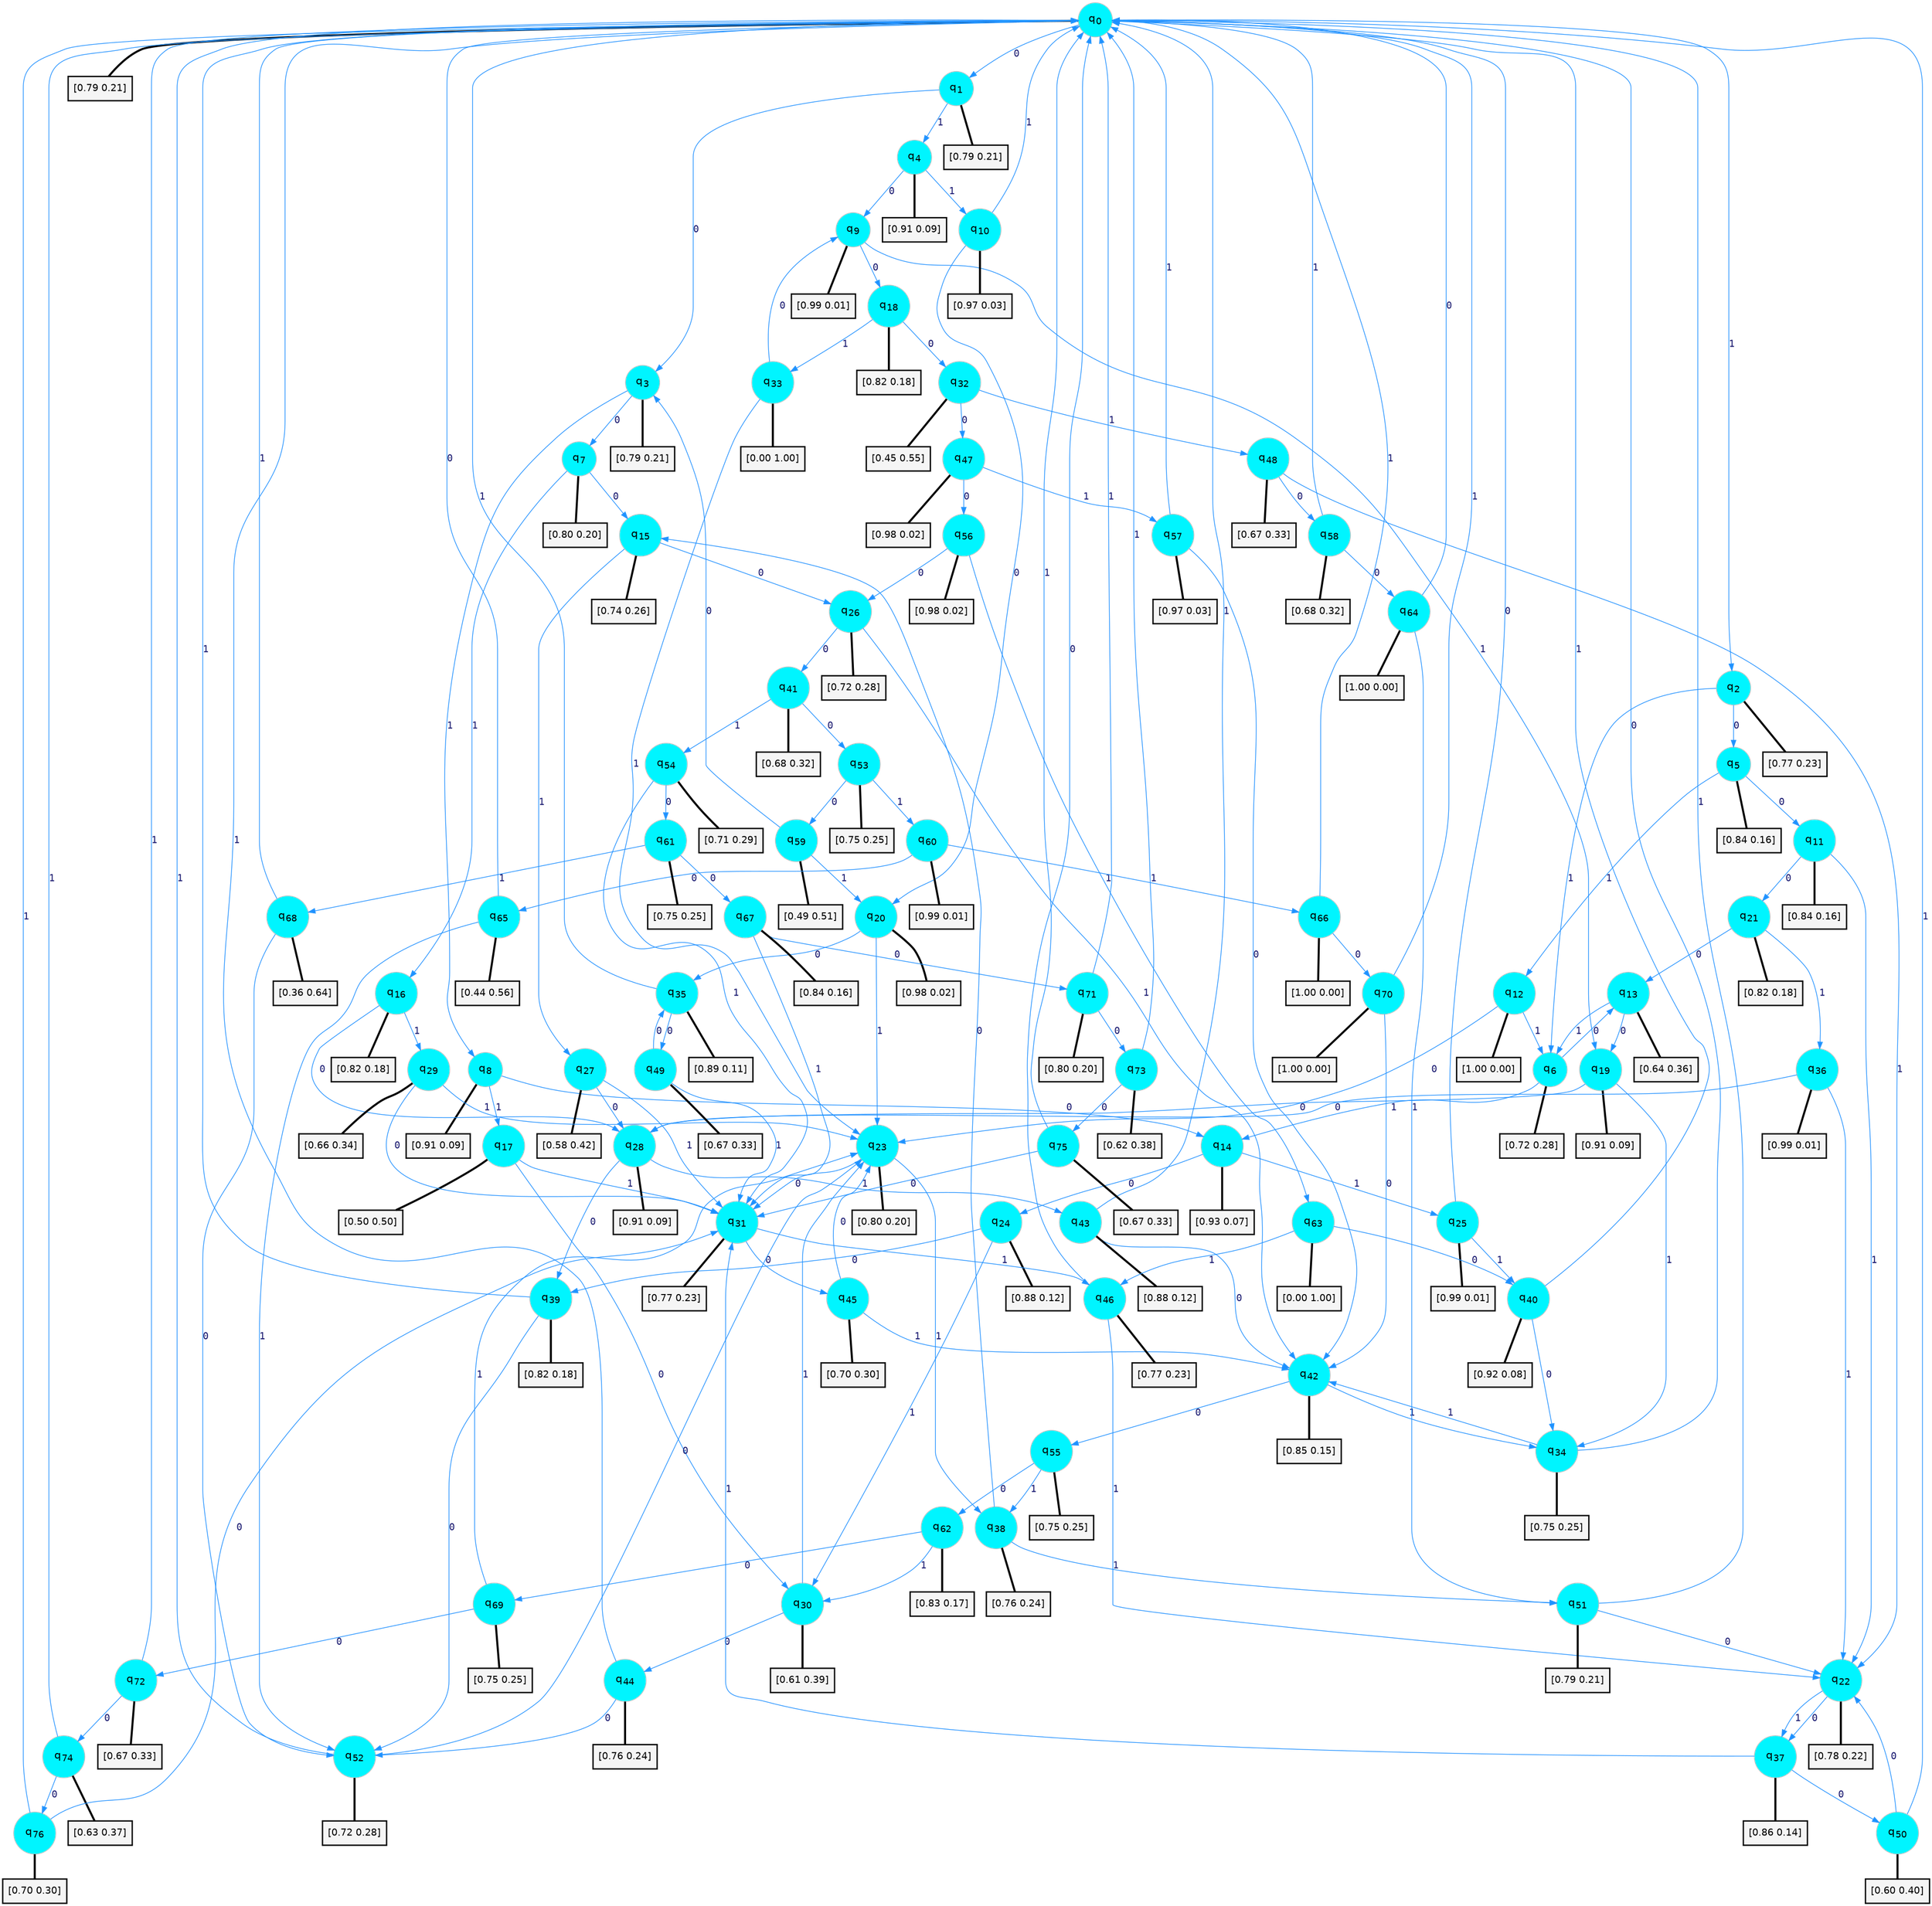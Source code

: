 digraph G {
graph [
bgcolor=transparent, dpi=300, rankdir=TD, size="40,25"];
node [
color=gray, fillcolor=turquoise1, fontcolor=black, fontname=Helvetica, fontsize=16, fontweight=bold, shape=circle, style=filled];
edge [
arrowsize=1, color=dodgerblue1, fontcolor=midnightblue, fontname=courier, fontweight=bold, penwidth=1, style=solid, weight=20];
0[label=<q<SUB>0</SUB>>];
1[label=<q<SUB>1</SUB>>];
2[label=<q<SUB>2</SUB>>];
3[label=<q<SUB>3</SUB>>];
4[label=<q<SUB>4</SUB>>];
5[label=<q<SUB>5</SUB>>];
6[label=<q<SUB>6</SUB>>];
7[label=<q<SUB>7</SUB>>];
8[label=<q<SUB>8</SUB>>];
9[label=<q<SUB>9</SUB>>];
10[label=<q<SUB>10</SUB>>];
11[label=<q<SUB>11</SUB>>];
12[label=<q<SUB>12</SUB>>];
13[label=<q<SUB>13</SUB>>];
14[label=<q<SUB>14</SUB>>];
15[label=<q<SUB>15</SUB>>];
16[label=<q<SUB>16</SUB>>];
17[label=<q<SUB>17</SUB>>];
18[label=<q<SUB>18</SUB>>];
19[label=<q<SUB>19</SUB>>];
20[label=<q<SUB>20</SUB>>];
21[label=<q<SUB>21</SUB>>];
22[label=<q<SUB>22</SUB>>];
23[label=<q<SUB>23</SUB>>];
24[label=<q<SUB>24</SUB>>];
25[label=<q<SUB>25</SUB>>];
26[label=<q<SUB>26</SUB>>];
27[label=<q<SUB>27</SUB>>];
28[label=<q<SUB>28</SUB>>];
29[label=<q<SUB>29</SUB>>];
30[label=<q<SUB>30</SUB>>];
31[label=<q<SUB>31</SUB>>];
32[label=<q<SUB>32</SUB>>];
33[label=<q<SUB>33</SUB>>];
34[label=<q<SUB>34</SUB>>];
35[label=<q<SUB>35</SUB>>];
36[label=<q<SUB>36</SUB>>];
37[label=<q<SUB>37</SUB>>];
38[label=<q<SUB>38</SUB>>];
39[label=<q<SUB>39</SUB>>];
40[label=<q<SUB>40</SUB>>];
41[label=<q<SUB>41</SUB>>];
42[label=<q<SUB>42</SUB>>];
43[label=<q<SUB>43</SUB>>];
44[label=<q<SUB>44</SUB>>];
45[label=<q<SUB>45</SUB>>];
46[label=<q<SUB>46</SUB>>];
47[label=<q<SUB>47</SUB>>];
48[label=<q<SUB>48</SUB>>];
49[label=<q<SUB>49</SUB>>];
50[label=<q<SUB>50</SUB>>];
51[label=<q<SUB>51</SUB>>];
52[label=<q<SUB>52</SUB>>];
53[label=<q<SUB>53</SUB>>];
54[label=<q<SUB>54</SUB>>];
55[label=<q<SUB>55</SUB>>];
56[label=<q<SUB>56</SUB>>];
57[label=<q<SUB>57</SUB>>];
58[label=<q<SUB>58</SUB>>];
59[label=<q<SUB>59</SUB>>];
60[label=<q<SUB>60</SUB>>];
61[label=<q<SUB>61</SUB>>];
62[label=<q<SUB>62</SUB>>];
63[label=<q<SUB>63</SUB>>];
64[label=<q<SUB>64</SUB>>];
65[label=<q<SUB>65</SUB>>];
66[label=<q<SUB>66</SUB>>];
67[label=<q<SUB>67</SUB>>];
68[label=<q<SUB>68</SUB>>];
69[label=<q<SUB>69</SUB>>];
70[label=<q<SUB>70</SUB>>];
71[label=<q<SUB>71</SUB>>];
72[label=<q<SUB>72</SUB>>];
73[label=<q<SUB>73</SUB>>];
74[label=<q<SUB>74</SUB>>];
75[label=<q<SUB>75</SUB>>];
76[label=<q<SUB>76</SUB>>];
77[label="[0.79 0.21]", shape=box,fontcolor=black, fontname=Helvetica, fontsize=14, penwidth=2, fillcolor=whitesmoke,color=black];
78[label="[0.79 0.21]", shape=box,fontcolor=black, fontname=Helvetica, fontsize=14, penwidth=2, fillcolor=whitesmoke,color=black];
79[label="[0.77 0.23]", shape=box,fontcolor=black, fontname=Helvetica, fontsize=14, penwidth=2, fillcolor=whitesmoke,color=black];
80[label="[0.79 0.21]", shape=box,fontcolor=black, fontname=Helvetica, fontsize=14, penwidth=2, fillcolor=whitesmoke,color=black];
81[label="[0.91 0.09]", shape=box,fontcolor=black, fontname=Helvetica, fontsize=14, penwidth=2, fillcolor=whitesmoke,color=black];
82[label="[0.84 0.16]", shape=box,fontcolor=black, fontname=Helvetica, fontsize=14, penwidth=2, fillcolor=whitesmoke,color=black];
83[label="[0.72 0.28]", shape=box,fontcolor=black, fontname=Helvetica, fontsize=14, penwidth=2, fillcolor=whitesmoke,color=black];
84[label="[0.80 0.20]", shape=box,fontcolor=black, fontname=Helvetica, fontsize=14, penwidth=2, fillcolor=whitesmoke,color=black];
85[label="[0.91 0.09]", shape=box,fontcolor=black, fontname=Helvetica, fontsize=14, penwidth=2, fillcolor=whitesmoke,color=black];
86[label="[0.99 0.01]", shape=box,fontcolor=black, fontname=Helvetica, fontsize=14, penwidth=2, fillcolor=whitesmoke,color=black];
87[label="[0.97 0.03]", shape=box,fontcolor=black, fontname=Helvetica, fontsize=14, penwidth=2, fillcolor=whitesmoke,color=black];
88[label="[0.84 0.16]", shape=box,fontcolor=black, fontname=Helvetica, fontsize=14, penwidth=2, fillcolor=whitesmoke,color=black];
89[label="[1.00 0.00]", shape=box,fontcolor=black, fontname=Helvetica, fontsize=14, penwidth=2, fillcolor=whitesmoke,color=black];
90[label="[0.64 0.36]", shape=box,fontcolor=black, fontname=Helvetica, fontsize=14, penwidth=2, fillcolor=whitesmoke,color=black];
91[label="[0.93 0.07]", shape=box,fontcolor=black, fontname=Helvetica, fontsize=14, penwidth=2, fillcolor=whitesmoke,color=black];
92[label="[0.74 0.26]", shape=box,fontcolor=black, fontname=Helvetica, fontsize=14, penwidth=2, fillcolor=whitesmoke,color=black];
93[label="[0.82 0.18]", shape=box,fontcolor=black, fontname=Helvetica, fontsize=14, penwidth=2, fillcolor=whitesmoke,color=black];
94[label="[0.50 0.50]", shape=box,fontcolor=black, fontname=Helvetica, fontsize=14, penwidth=2, fillcolor=whitesmoke,color=black];
95[label="[0.82 0.18]", shape=box,fontcolor=black, fontname=Helvetica, fontsize=14, penwidth=2, fillcolor=whitesmoke,color=black];
96[label="[0.91 0.09]", shape=box,fontcolor=black, fontname=Helvetica, fontsize=14, penwidth=2, fillcolor=whitesmoke,color=black];
97[label="[0.98 0.02]", shape=box,fontcolor=black, fontname=Helvetica, fontsize=14, penwidth=2, fillcolor=whitesmoke,color=black];
98[label="[0.82 0.18]", shape=box,fontcolor=black, fontname=Helvetica, fontsize=14, penwidth=2, fillcolor=whitesmoke,color=black];
99[label="[0.78 0.22]", shape=box,fontcolor=black, fontname=Helvetica, fontsize=14, penwidth=2, fillcolor=whitesmoke,color=black];
100[label="[0.80 0.20]", shape=box,fontcolor=black, fontname=Helvetica, fontsize=14, penwidth=2, fillcolor=whitesmoke,color=black];
101[label="[0.88 0.12]", shape=box,fontcolor=black, fontname=Helvetica, fontsize=14, penwidth=2, fillcolor=whitesmoke,color=black];
102[label="[0.99 0.01]", shape=box,fontcolor=black, fontname=Helvetica, fontsize=14, penwidth=2, fillcolor=whitesmoke,color=black];
103[label="[0.72 0.28]", shape=box,fontcolor=black, fontname=Helvetica, fontsize=14, penwidth=2, fillcolor=whitesmoke,color=black];
104[label="[0.58 0.42]", shape=box,fontcolor=black, fontname=Helvetica, fontsize=14, penwidth=2, fillcolor=whitesmoke,color=black];
105[label="[0.91 0.09]", shape=box,fontcolor=black, fontname=Helvetica, fontsize=14, penwidth=2, fillcolor=whitesmoke,color=black];
106[label="[0.66 0.34]", shape=box,fontcolor=black, fontname=Helvetica, fontsize=14, penwidth=2, fillcolor=whitesmoke,color=black];
107[label="[0.61 0.39]", shape=box,fontcolor=black, fontname=Helvetica, fontsize=14, penwidth=2, fillcolor=whitesmoke,color=black];
108[label="[0.77 0.23]", shape=box,fontcolor=black, fontname=Helvetica, fontsize=14, penwidth=2, fillcolor=whitesmoke,color=black];
109[label="[0.45 0.55]", shape=box,fontcolor=black, fontname=Helvetica, fontsize=14, penwidth=2, fillcolor=whitesmoke,color=black];
110[label="[0.00 1.00]", shape=box,fontcolor=black, fontname=Helvetica, fontsize=14, penwidth=2, fillcolor=whitesmoke,color=black];
111[label="[0.75 0.25]", shape=box,fontcolor=black, fontname=Helvetica, fontsize=14, penwidth=2, fillcolor=whitesmoke,color=black];
112[label="[0.89 0.11]", shape=box,fontcolor=black, fontname=Helvetica, fontsize=14, penwidth=2, fillcolor=whitesmoke,color=black];
113[label="[0.99 0.01]", shape=box,fontcolor=black, fontname=Helvetica, fontsize=14, penwidth=2, fillcolor=whitesmoke,color=black];
114[label="[0.86 0.14]", shape=box,fontcolor=black, fontname=Helvetica, fontsize=14, penwidth=2, fillcolor=whitesmoke,color=black];
115[label="[0.76 0.24]", shape=box,fontcolor=black, fontname=Helvetica, fontsize=14, penwidth=2, fillcolor=whitesmoke,color=black];
116[label="[0.82 0.18]", shape=box,fontcolor=black, fontname=Helvetica, fontsize=14, penwidth=2, fillcolor=whitesmoke,color=black];
117[label="[0.92 0.08]", shape=box,fontcolor=black, fontname=Helvetica, fontsize=14, penwidth=2, fillcolor=whitesmoke,color=black];
118[label="[0.68 0.32]", shape=box,fontcolor=black, fontname=Helvetica, fontsize=14, penwidth=2, fillcolor=whitesmoke,color=black];
119[label="[0.85 0.15]", shape=box,fontcolor=black, fontname=Helvetica, fontsize=14, penwidth=2, fillcolor=whitesmoke,color=black];
120[label="[0.88 0.12]", shape=box,fontcolor=black, fontname=Helvetica, fontsize=14, penwidth=2, fillcolor=whitesmoke,color=black];
121[label="[0.76 0.24]", shape=box,fontcolor=black, fontname=Helvetica, fontsize=14, penwidth=2, fillcolor=whitesmoke,color=black];
122[label="[0.70 0.30]", shape=box,fontcolor=black, fontname=Helvetica, fontsize=14, penwidth=2, fillcolor=whitesmoke,color=black];
123[label="[0.77 0.23]", shape=box,fontcolor=black, fontname=Helvetica, fontsize=14, penwidth=2, fillcolor=whitesmoke,color=black];
124[label="[0.98 0.02]", shape=box,fontcolor=black, fontname=Helvetica, fontsize=14, penwidth=2, fillcolor=whitesmoke,color=black];
125[label="[0.67 0.33]", shape=box,fontcolor=black, fontname=Helvetica, fontsize=14, penwidth=2, fillcolor=whitesmoke,color=black];
126[label="[0.67 0.33]", shape=box,fontcolor=black, fontname=Helvetica, fontsize=14, penwidth=2, fillcolor=whitesmoke,color=black];
127[label="[0.60 0.40]", shape=box,fontcolor=black, fontname=Helvetica, fontsize=14, penwidth=2, fillcolor=whitesmoke,color=black];
128[label="[0.79 0.21]", shape=box,fontcolor=black, fontname=Helvetica, fontsize=14, penwidth=2, fillcolor=whitesmoke,color=black];
129[label="[0.72 0.28]", shape=box,fontcolor=black, fontname=Helvetica, fontsize=14, penwidth=2, fillcolor=whitesmoke,color=black];
130[label="[0.75 0.25]", shape=box,fontcolor=black, fontname=Helvetica, fontsize=14, penwidth=2, fillcolor=whitesmoke,color=black];
131[label="[0.71 0.29]", shape=box,fontcolor=black, fontname=Helvetica, fontsize=14, penwidth=2, fillcolor=whitesmoke,color=black];
132[label="[0.75 0.25]", shape=box,fontcolor=black, fontname=Helvetica, fontsize=14, penwidth=2, fillcolor=whitesmoke,color=black];
133[label="[0.98 0.02]", shape=box,fontcolor=black, fontname=Helvetica, fontsize=14, penwidth=2, fillcolor=whitesmoke,color=black];
134[label="[0.97 0.03]", shape=box,fontcolor=black, fontname=Helvetica, fontsize=14, penwidth=2, fillcolor=whitesmoke,color=black];
135[label="[0.68 0.32]", shape=box,fontcolor=black, fontname=Helvetica, fontsize=14, penwidth=2, fillcolor=whitesmoke,color=black];
136[label="[0.49 0.51]", shape=box,fontcolor=black, fontname=Helvetica, fontsize=14, penwidth=2, fillcolor=whitesmoke,color=black];
137[label="[0.99 0.01]", shape=box,fontcolor=black, fontname=Helvetica, fontsize=14, penwidth=2, fillcolor=whitesmoke,color=black];
138[label="[0.75 0.25]", shape=box,fontcolor=black, fontname=Helvetica, fontsize=14, penwidth=2, fillcolor=whitesmoke,color=black];
139[label="[0.83 0.17]", shape=box,fontcolor=black, fontname=Helvetica, fontsize=14, penwidth=2, fillcolor=whitesmoke,color=black];
140[label="[0.00 1.00]", shape=box,fontcolor=black, fontname=Helvetica, fontsize=14, penwidth=2, fillcolor=whitesmoke,color=black];
141[label="[1.00 0.00]", shape=box,fontcolor=black, fontname=Helvetica, fontsize=14, penwidth=2, fillcolor=whitesmoke,color=black];
142[label="[0.44 0.56]", shape=box,fontcolor=black, fontname=Helvetica, fontsize=14, penwidth=2, fillcolor=whitesmoke,color=black];
143[label="[1.00 0.00]", shape=box,fontcolor=black, fontname=Helvetica, fontsize=14, penwidth=2, fillcolor=whitesmoke,color=black];
144[label="[0.84 0.16]", shape=box,fontcolor=black, fontname=Helvetica, fontsize=14, penwidth=2, fillcolor=whitesmoke,color=black];
145[label="[0.36 0.64]", shape=box,fontcolor=black, fontname=Helvetica, fontsize=14, penwidth=2, fillcolor=whitesmoke,color=black];
146[label="[0.75 0.25]", shape=box,fontcolor=black, fontname=Helvetica, fontsize=14, penwidth=2, fillcolor=whitesmoke,color=black];
147[label="[1.00 0.00]", shape=box,fontcolor=black, fontname=Helvetica, fontsize=14, penwidth=2, fillcolor=whitesmoke,color=black];
148[label="[0.80 0.20]", shape=box,fontcolor=black, fontname=Helvetica, fontsize=14, penwidth=2, fillcolor=whitesmoke,color=black];
149[label="[0.67 0.33]", shape=box,fontcolor=black, fontname=Helvetica, fontsize=14, penwidth=2, fillcolor=whitesmoke,color=black];
150[label="[0.62 0.38]", shape=box,fontcolor=black, fontname=Helvetica, fontsize=14, penwidth=2, fillcolor=whitesmoke,color=black];
151[label="[0.63 0.37]", shape=box,fontcolor=black, fontname=Helvetica, fontsize=14, penwidth=2, fillcolor=whitesmoke,color=black];
152[label="[0.67 0.33]", shape=box,fontcolor=black, fontname=Helvetica, fontsize=14, penwidth=2, fillcolor=whitesmoke,color=black];
153[label="[0.70 0.30]", shape=box,fontcolor=black, fontname=Helvetica, fontsize=14, penwidth=2, fillcolor=whitesmoke,color=black];
0->1 [label=0];
0->2 [label=1];
0->77 [arrowhead=none, penwidth=3,color=black];
1->3 [label=0];
1->4 [label=1];
1->78 [arrowhead=none, penwidth=3,color=black];
2->5 [label=0];
2->6 [label=1];
2->79 [arrowhead=none, penwidth=3,color=black];
3->7 [label=0];
3->8 [label=1];
3->80 [arrowhead=none, penwidth=3,color=black];
4->9 [label=0];
4->10 [label=1];
4->81 [arrowhead=none, penwidth=3,color=black];
5->11 [label=0];
5->12 [label=1];
5->82 [arrowhead=none, penwidth=3,color=black];
6->13 [label=0];
6->14 [label=1];
6->83 [arrowhead=none, penwidth=3,color=black];
7->15 [label=0];
7->16 [label=1];
7->84 [arrowhead=none, penwidth=3,color=black];
8->14 [label=0];
8->17 [label=1];
8->85 [arrowhead=none, penwidth=3,color=black];
9->18 [label=0];
9->19 [label=1];
9->86 [arrowhead=none, penwidth=3,color=black];
10->20 [label=0];
10->0 [label=1];
10->87 [arrowhead=none, penwidth=3,color=black];
11->21 [label=0];
11->22 [label=1];
11->88 [arrowhead=none, penwidth=3,color=black];
12->23 [label=0];
12->6 [label=1];
12->89 [arrowhead=none, penwidth=3,color=black];
13->19 [label=0];
13->6 [label=1];
13->90 [arrowhead=none, penwidth=3,color=black];
14->24 [label=0];
14->25 [label=1];
14->91 [arrowhead=none, penwidth=3,color=black];
15->26 [label=0];
15->27 [label=1];
15->92 [arrowhead=none, penwidth=3,color=black];
16->28 [label=0];
16->29 [label=1];
16->93 [arrowhead=none, penwidth=3,color=black];
17->30 [label=0];
17->31 [label=1];
17->94 [arrowhead=none, penwidth=3,color=black];
18->32 [label=0];
18->33 [label=1];
18->95 [arrowhead=none, penwidth=3,color=black];
19->28 [label=0];
19->34 [label=1];
19->96 [arrowhead=none, penwidth=3,color=black];
20->35 [label=0];
20->23 [label=1];
20->97 [arrowhead=none, penwidth=3,color=black];
21->13 [label=0];
21->36 [label=1];
21->98 [arrowhead=none, penwidth=3,color=black];
22->37 [label=0];
22->37 [label=1];
22->99 [arrowhead=none, penwidth=3,color=black];
23->31 [label=0];
23->38 [label=1];
23->100 [arrowhead=none, penwidth=3,color=black];
24->39 [label=0];
24->30 [label=1];
24->101 [arrowhead=none, penwidth=3,color=black];
25->0 [label=0];
25->40 [label=1];
25->102 [arrowhead=none, penwidth=3,color=black];
26->41 [label=0];
26->42 [label=1];
26->103 [arrowhead=none, penwidth=3,color=black];
27->28 [label=0];
27->31 [label=1];
27->104 [arrowhead=none, penwidth=3,color=black];
28->39 [label=0];
28->43 [label=1];
28->105 [arrowhead=none, penwidth=3,color=black];
29->31 [label=0];
29->23 [label=1];
29->106 [arrowhead=none, penwidth=3,color=black];
30->44 [label=0];
30->23 [label=1];
30->107 [arrowhead=none, penwidth=3,color=black];
31->45 [label=0];
31->46 [label=1];
31->108 [arrowhead=none, penwidth=3,color=black];
32->47 [label=0];
32->48 [label=1];
32->109 [arrowhead=none, penwidth=3,color=black];
33->9 [label=0];
33->23 [label=1];
33->110 [arrowhead=none, penwidth=3,color=black];
34->0 [label=0];
34->42 [label=1];
34->111 [arrowhead=none, penwidth=3,color=black];
35->49 [label=0];
35->0 [label=1];
35->112 [arrowhead=none, penwidth=3,color=black];
36->28 [label=0];
36->22 [label=1];
36->113 [arrowhead=none, penwidth=3,color=black];
37->50 [label=0];
37->31 [label=1];
37->114 [arrowhead=none, penwidth=3,color=black];
38->15 [label=0];
38->51 [label=1];
38->115 [arrowhead=none, penwidth=3,color=black];
39->52 [label=0];
39->0 [label=1];
39->116 [arrowhead=none, penwidth=3,color=black];
40->34 [label=0];
40->0 [label=1];
40->117 [arrowhead=none, penwidth=3,color=black];
41->53 [label=0];
41->54 [label=1];
41->118 [arrowhead=none, penwidth=3,color=black];
42->55 [label=0];
42->34 [label=1];
42->119 [arrowhead=none, penwidth=3,color=black];
43->42 [label=0];
43->0 [label=1];
43->120 [arrowhead=none, penwidth=3,color=black];
44->52 [label=0];
44->0 [label=1];
44->121 [arrowhead=none, penwidth=3,color=black];
45->23 [label=0];
45->42 [label=1];
45->122 [arrowhead=none, penwidth=3,color=black];
46->0 [label=0];
46->22 [label=1];
46->123 [arrowhead=none, penwidth=3,color=black];
47->56 [label=0];
47->57 [label=1];
47->124 [arrowhead=none, penwidth=3,color=black];
48->58 [label=0];
48->22 [label=1];
48->125 [arrowhead=none, penwidth=3,color=black];
49->35 [label=0];
49->31 [label=1];
49->126 [arrowhead=none, penwidth=3,color=black];
50->22 [label=0];
50->0 [label=1];
50->127 [arrowhead=none, penwidth=3,color=black];
51->22 [label=0];
51->0 [label=1];
51->128 [arrowhead=none, penwidth=3,color=black];
52->23 [label=0];
52->0 [label=1];
52->129 [arrowhead=none, penwidth=3,color=black];
53->59 [label=0];
53->60 [label=1];
53->130 [arrowhead=none, penwidth=3,color=black];
54->61 [label=0];
54->31 [label=1];
54->131 [arrowhead=none, penwidth=3,color=black];
55->62 [label=0];
55->38 [label=1];
55->132 [arrowhead=none, penwidth=3,color=black];
56->26 [label=0];
56->63 [label=1];
56->133 [arrowhead=none, penwidth=3,color=black];
57->42 [label=0];
57->0 [label=1];
57->134 [arrowhead=none, penwidth=3,color=black];
58->64 [label=0];
58->0 [label=1];
58->135 [arrowhead=none, penwidth=3,color=black];
59->3 [label=0];
59->20 [label=1];
59->136 [arrowhead=none, penwidth=3,color=black];
60->65 [label=0];
60->66 [label=1];
60->137 [arrowhead=none, penwidth=3,color=black];
61->67 [label=0];
61->68 [label=1];
61->138 [arrowhead=none, penwidth=3,color=black];
62->69 [label=0];
62->30 [label=1];
62->139 [arrowhead=none, penwidth=3,color=black];
63->40 [label=0];
63->46 [label=1];
63->140 [arrowhead=none, penwidth=3,color=black];
64->0 [label=0];
64->51 [label=1];
64->141 [arrowhead=none, penwidth=3,color=black];
65->0 [label=0];
65->52 [label=1];
65->142 [arrowhead=none, penwidth=3,color=black];
66->70 [label=0];
66->0 [label=1];
66->143 [arrowhead=none, penwidth=3,color=black];
67->71 [label=0];
67->31 [label=1];
67->144 [arrowhead=none, penwidth=3,color=black];
68->52 [label=0];
68->0 [label=1];
68->145 [arrowhead=none, penwidth=3,color=black];
69->72 [label=0];
69->23 [label=1];
69->146 [arrowhead=none, penwidth=3,color=black];
70->42 [label=0];
70->0 [label=1];
70->147 [arrowhead=none, penwidth=3,color=black];
71->73 [label=0];
71->0 [label=1];
71->148 [arrowhead=none, penwidth=3,color=black];
72->74 [label=0];
72->0 [label=1];
72->149 [arrowhead=none, penwidth=3,color=black];
73->75 [label=0];
73->0 [label=1];
73->150 [arrowhead=none, penwidth=3,color=black];
74->76 [label=0];
74->0 [label=1];
74->151 [arrowhead=none, penwidth=3,color=black];
75->31 [label=0];
75->0 [label=1];
75->152 [arrowhead=none, penwidth=3,color=black];
76->31 [label=0];
76->0 [label=1];
76->153 [arrowhead=none, penwidth=3,color=black];
}

